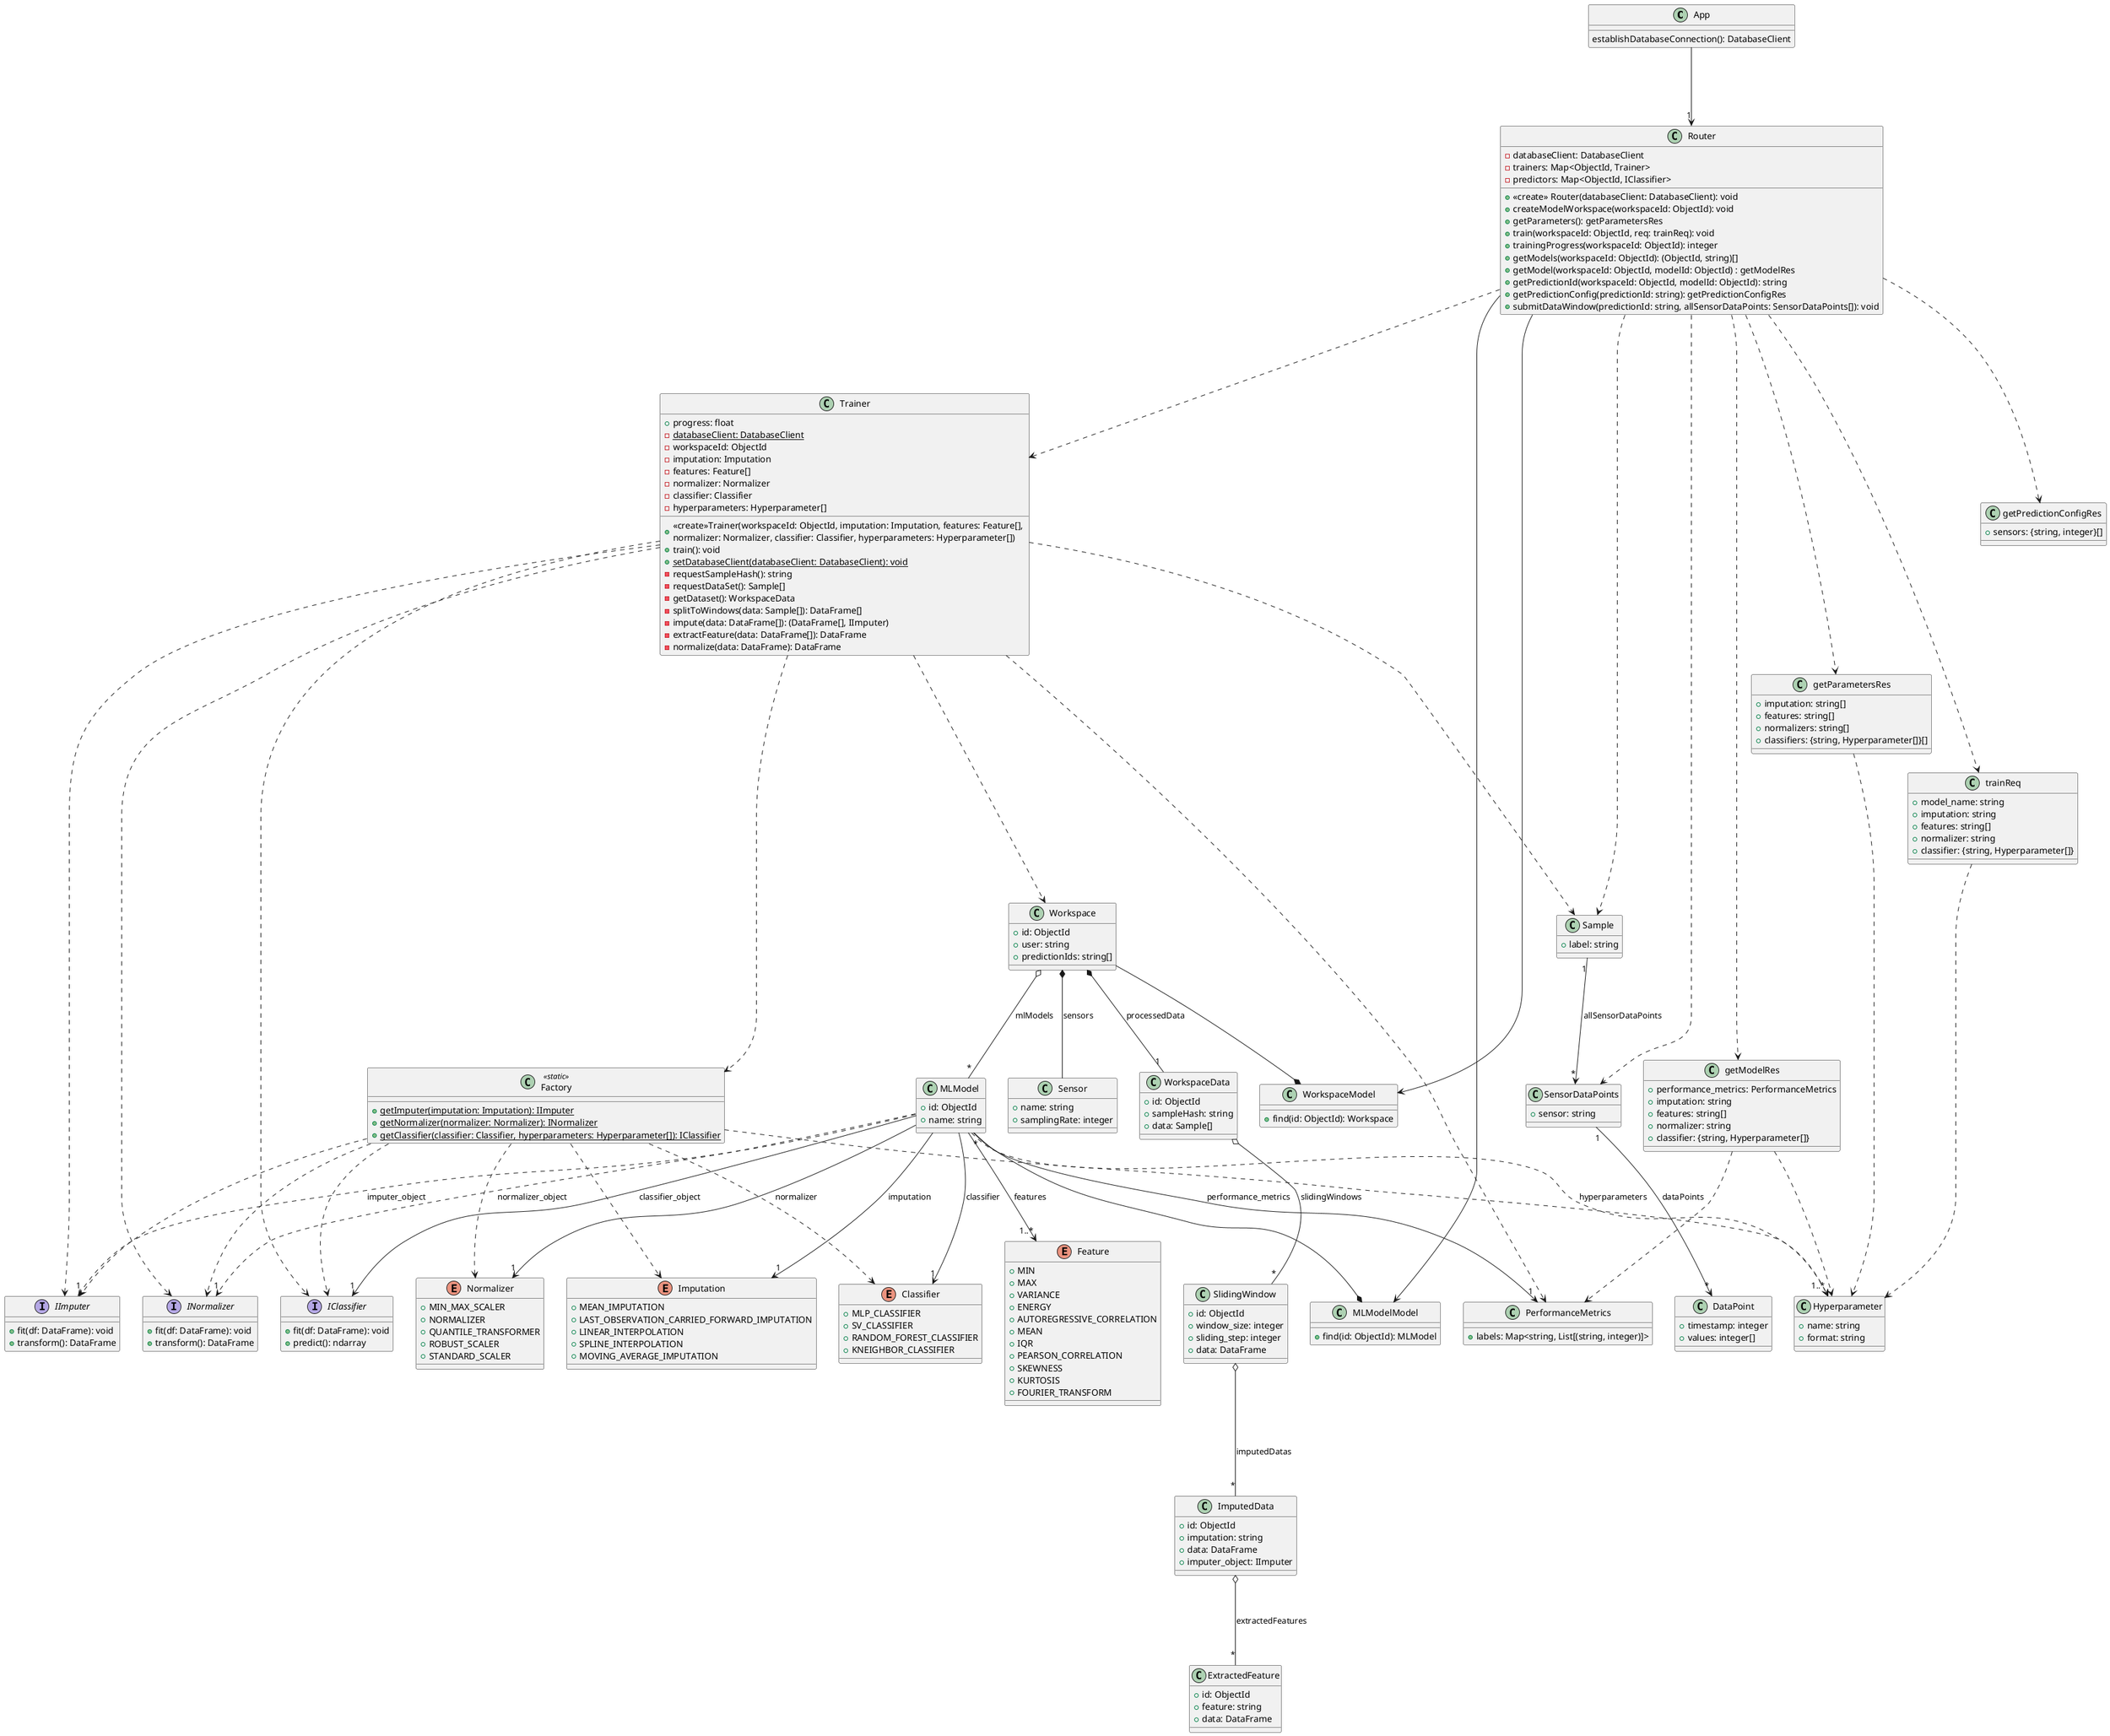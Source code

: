 @startuml Model Management Class Diagram

class App {
    establishDatabaseConnection(): DatabaseClient
}

App ---> "1" Router

class WorkspaceModel {
    +find(id: ObjectId): Workspace
}

class Workspace {
    +id: ObjectId
    +user: string
    +predictionIds: string[]
}

Workspace *--- Sensor : sensors

class Sensor {
    +name: string
    +samplingRate: integer
}

Workspace ---* WorkspaceModel
Workspace o--- "*" MLModel : mlModels

class getParametersRes {
    +imputation: string[]
    +features: string[]
    +normalizers: string[]
    +classifiers: {string, Hyperparameter[]}[]
}

getParametersRes ...> Hyperparameter

class Hyperparameter {
    +name: string
    +format: string
}

'getParametersRes ---> "5" Imputation: imputations
'getParametersRes ---> "11" Feature: features
'getParametersRes ---> "5" Normalizer: normalizers
'getParametersRes ---> "4" Classifier: classifiers

class trainReq {
    +model_name: string
    +imputation: string
    +features: string[]
    +normalizer: string
    +classifier: {string, Hyperparameter[]}
}

trainReq ...> Hyperparameter

class getModelRes {
    +performance_metrics: PerformanceMetrics
    +imputation: string
    +features: string[]
    +normalizer: string
    +classifier: {string, Hyperparameter[]}
}

getModelRes ...> Hyperparameter
getModelRes ...> PerformanceMetrics

class getPredictionConfigRes {
    +sensors: {string, integer}[]
}

class Router {
    -databaseClient: DatabaseClient
    -trainers: Map<ObjectId, Trainer> 
    -predictors: Map<ObjectId, IClassifier>

    +<<create>> Router(databaseClient: DatabaseClient): void
    +createModelWorkspace(workspaceId: ObjectId): void
    +getParameters(): getParametersRes
    +train(workspaceId: ObjectId, req: trainReq): void
    +trainingProgress(workspaceId: ObjectId): integer
    +getModels(workspaceId: ObjectId): (ObjectId, string)[]
    +getModel(workspaceId: ObjectId, modelId: ObjectId) : getModelRes
    +getPredictionId(workspaceId: ObjectId, modelId: ObjectId): string
    +getPredictionConfig(predictionId: string): getPredictionConfigRes
    +submitDataWindow(predictionId: string, allSensorDataPoints: SensorDataPoints[]): void
}

Router ...> SensorDataPoints
Router ...> Sample
Router ---> WorkspaceModel
Router ---> MLModelModel
Router ...> Trainer

class Sample {
    +label: string
}

class SensorDataPoints {
    +sensor: string
}

class DataPoint {
    +timestamp: integer
    +values: integer[]
}

Sample "1" ---> "*" SensorDataPoints : allSensorDataPoints
SensorDataPoints "1" ---> "*" DataPoint : dataPoints

Router ...> getParametersRes
Router ...> trainReq
Router ...> getModelRes
Router ...> getPredictionConfigRes

class Factory <<static>> {
    +{static} getImputer(imputation: Imputation): IImputer
    +{static} getNormalizer(normalizer: Normalizer): INormalizer
    +{static} getClassifier(classifier: Classifier, hyperparameters: Hyperparameter[]): IClassifier
}

Factory ...> Imputation
Factory ...> IImputer
Factory ...> Normalizer
Factory ...> INormalizer
Factory ...> Classifier
Factory ...> IClassifier
Factory ...> Hyperparameter

interface IImputer {
    +fit(df: DataFrame): void
    +transform(): DataFrame
}

interface INormalizer {
    +fit(df: DataFrame): void
    +transform(): DataFrame
}

interface IClassifier {
    +fit(df: DataFrame): void
    +predict(): ndarray
}

class Trainer {
    +progress: float
    -{static}databaseClient: DatabaseClient
    -workspaceId: ObjectId
    -imputation: Imputation
    -features: Feature[]
    -normalizer: Normalizer
    -classifier: Classifier
    -hyperparameters: Hyperparameter[]
    +<<create>>Trainer(workspaceId: ObjectId, imputation: Imputation, features: Feature[], \nnormalizer: Normalizer, classifier: Classifier, hyperparameters: Hyperparameter[])
    +train(): void
    +{static}setDatabaseClient(databaseClient: DatabaseClient): void
    -requestSampleHash(): string
    -requestDataSet(): Sample[]
    -getDataset(): WorkspaceData
    -splitToWindows(data: Sample[]): DataFrame[]
    -impute(data: DataFrame[]): (DataFrame[], IImputer)
    -extractFeature(data: DataFrame[]): DataFrame
    -normalize(data: DataFrame): DataFrame
}

Trainer ...> IClassifier
Trainer ...> IImputer
Trainer ...> INormalizer
Trainer ...> PerformanceMetrics
Trainer ...> Sample
Trainer ...> Factory
Trainer ...> Workspace

class PerformanceMetrics {
    +labels: Map<string, List[(string, integer)]>
}

class MLModel {
    +id: ObjectId
    +name: string
}

MLModel ---> "1" Imputation : imputation
MLModel ---> "1..*" Feature : features
MLModel ---> "1" Normalizer : normalizer
MLModel ---> "1" Classifier : classifier
MLModel ...> "1..*" Hyperparameter: hyperparameters
MLModel ---> "1" PerformanceMetrics : performance_metrics
MLModel ...> "1" IImputer : imputer_object
MLModel ...> "1" INormalizer: normalizer_object
MLModel ---> "1" IClassifier : classifier_object

class MLModelModel {
    +find(id: ObjectId): MLModel
}

MLModel "*" ---* MLModelModel

enum Imputation {
    +MEAN_IMPUTATION
    +LAST_OBSERVATION_CARRIED_FORWARD_IMPUTATION
    +LINEAR_INTERPOLATION
    +SPLINE_INTERPOLATION
    +MOVING_AVERAGE_IMPUTATION
}

enum Feature {
    +MIN
    +MAX
    +VARIANCE
    +ENERGY
    +AUTOREGRESSIVE_CORRELATION
    +MEAN
    +IQR
    +PEARSON_CORRELATION
    +SKEWNESS
    +KURTOSIS
    +FOURIER_TRANSFORM
}

enum Normalizer {
    +MIN_MAX_SCALER
    +NORMALIZER
    +QUANTILE_TRANSFORMER
    +ROBUST_SCALER
    +STANDARD_SCALER
} 

enum Classifier {
    +MLP_CLASSIFIER
    +SV_CLASSIFIER
    +RANDOM_FOREST_CLASSIFIER
    +KNEIGHBOR_CLASSIFIER
}

Workspace *--- "1" WorkspaceData: processedData

class WorkspaceData {
    +id: ObjectId
    +sampleHash: string
    +data: Sample[]
}

WorkspaceData o--- "*" SlidingWindow : slidingWindows

class SlidingWindow {
    +id: ObjectId
    +window_size: integer
    +sliding_step: integer
    +data: DataFrame
}

SlidingWindow o--- "*" ImputedData : imputedDatas

class ImputedData {
    +id: ObjectId
    +imputation: string
    +data: DataFrame
    +imputer_object: IImputer
}

ImputedData o--- "*" ExtractedFeature : extractedFeatures

class ExtractedFeature {
    +id: ObjectId
    +feature: string
    +data: DataFrame
}

@enduml

